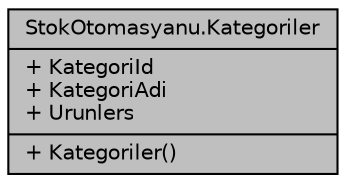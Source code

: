 digraph "StokOtomasyanu.Kategoriler"
{
  edge [fontname="Helvetica",fontsize="10",labelfontname="Helvetica",labelfontsize="10"];
  node [fontname="Helvetica",fontsize="10",shape=record];
  Node1 [label="{StokOtomasyanu.Kategoriler\n|+ KategoriId\l+ KategoriAdi\l+ Urunlers\l|+ Kategoriler()\l}",height=0.2,width=0.4,color="black", fillcolor="grey75", style="filled", fontcolor="black"];
}
